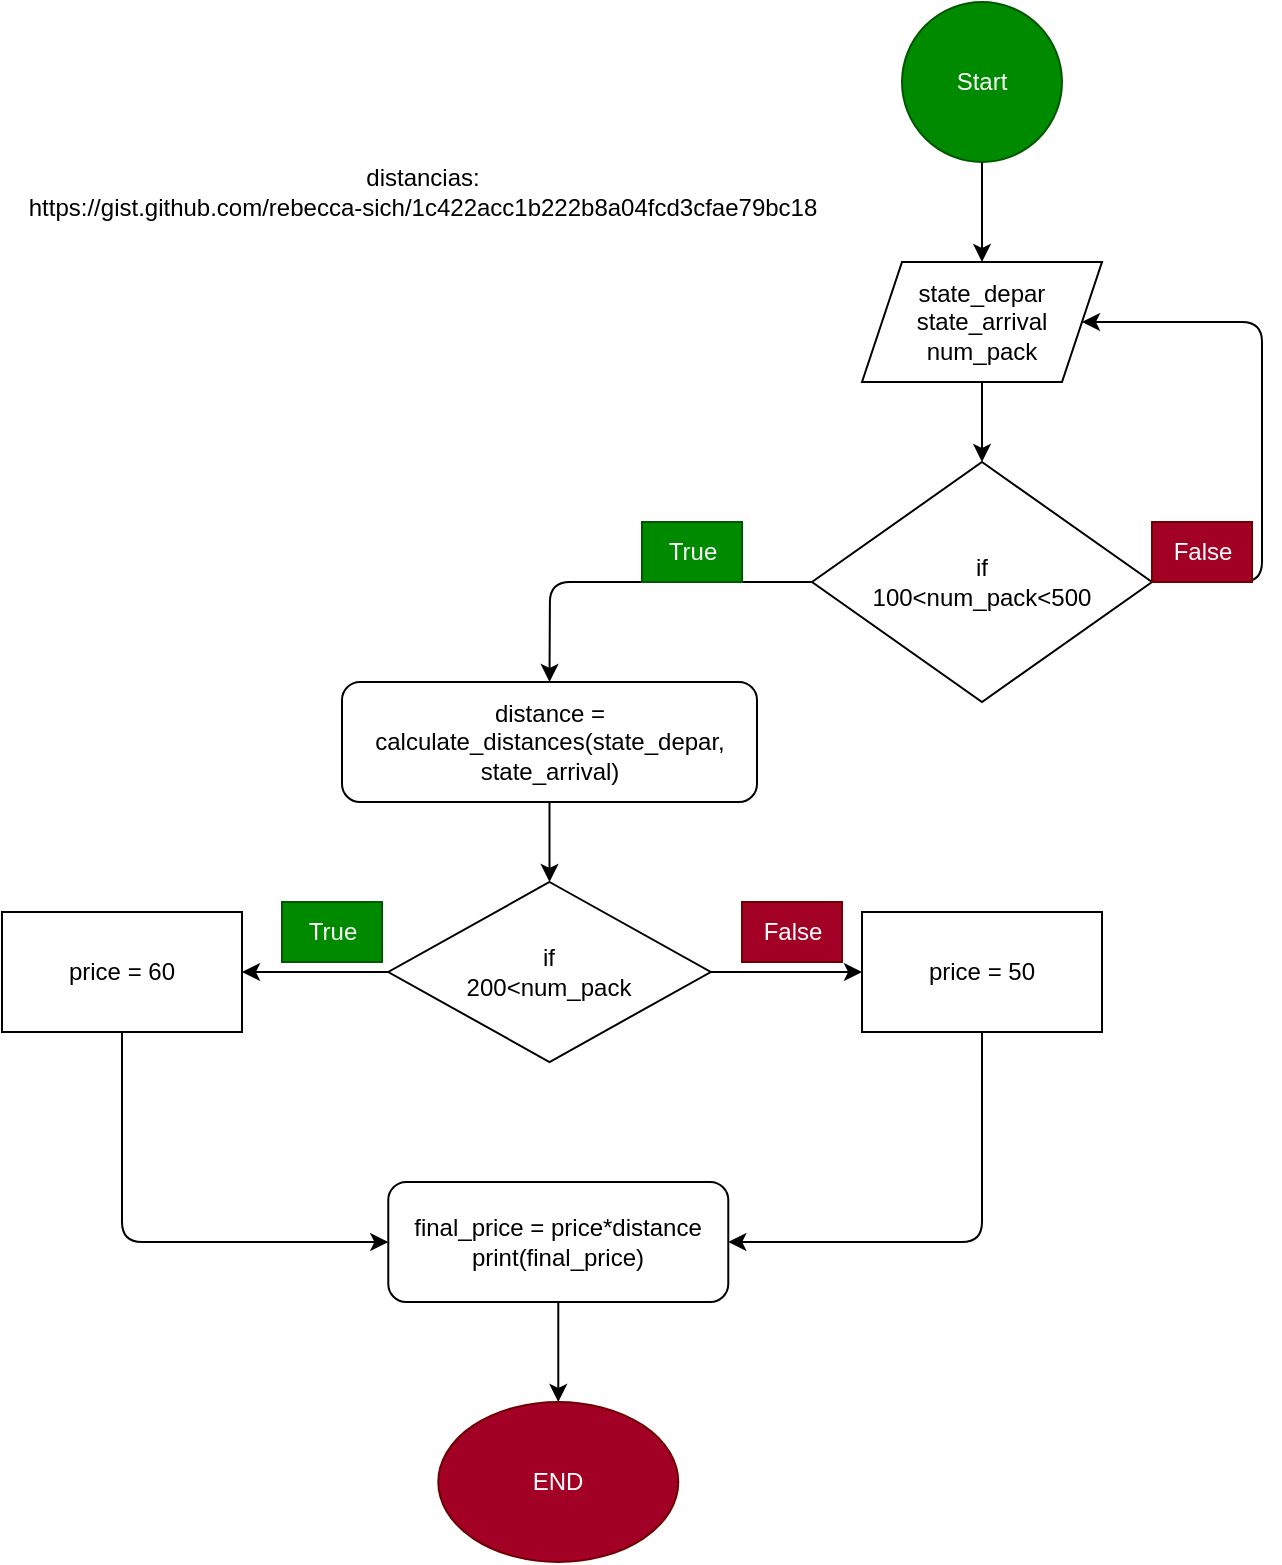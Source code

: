 <mxfile>
    <diagram id="HroLYcU500_EkEKsQs56" name="Page-1">
        <mxGraphModel dx="631" dy="827" grid="1" gridSize="10" guides="1" tooltips="1" connect="1" arrows="1" fold="1" page="1" pageScale="1" pageWidth="850" pageHeight="1100" math="0" shadow="0">
            <root>
                <mxCell id="0"/>
                <mxCell id="1" parent="0"/>
                <mxCell id="5" style="edgeStyle=none;html=1;entryX=0.5;entryY=0;entryDx=0;entryDy=0;" parent="1" source="3" target="8" edge="1">
                    <mxGeometry relative="1" as="geometry">
                        <mxPoint x="520" y="220" as="targetPoint"/>
                    </mxGeometry>
                </mxCell>
                <mxCell id="3" value="Start" style="ellipse;whiteSpace=wrap;html=1;aspect=fixed;fillColor=#008a00;fontColor=#ffffff;strokeColor=#005700;" parent="1" vertex="1">
                    <mxGeometry x="480" y="100" width="80" height="80" as="geometry"/>
                </mxCell>
                <mxCell id="32" style="edgeStyle=none;html=1;exitX=0.5;exitY=1;exitDx=0;exitDy=0;entryX=0.5;entryY=0;entryDx=0;entryDy=0;fontColor=#000000;" parent="1" source="7" target="25" edge="1">
                    <mxGeometry relative="1" as="geometry"/>
                </mxCell>
                <mxCell id="7" value="distance = calculate_distances(state_depar, state_arrival)" style="rounded=1;whiteSpace=wrap;html=1;" parent="1" vertex="1">
                    <mxGeometry x="200" y="440" width="207.5" height="60" as="geometry"/>
                </mxCell>
                <mxCell id="10" style="edgeStyle=none;html=1;entryX=0.5;entryY=0;entryDx=0;entryDy=0;" parent="1" source="8" target="9" edge="1">
                    <mxGeometry relative="1" as="geometry"/>
                </mxCell>
                <mxCell id="8" value="state_depar&lt;br&gt;state_arrival&lt;br&gt;num_pack" style="shape=parallelogram;perimeter=parallelogramPerimeter;whiteSpace=wrap;html=1;fixedSize=1;" parent="1" vertex="1">
                    <mxGeometry x="460" y="230" width="120" height="60" as="geometry"/>
                </mxCell>
                <mxCell id="15" style="edgeStyle=none;html=1;entryX=1;entryY=0.5;entryDx=0;entryDy=0;" parent="1" source="9" target="8" edge="1">
                    <mxGeometry relative="1" as="geometry">
                        <mxPoint x="660" y="260" as="targetPoint"/>
                        <Array as="points">
                            <mxPoint x="660" y="390"/>
                            <mxPoint x="660" y="260"/>
                        </Array>
                    </mxGeometry>
                </mxCell>
                <mxCell id="27" style="edgeStyle=none;html=1;exitX=0;exitY=0.5;exitDx=0;exitDy=0;entryX=0.5;entryY=0;entryDx=0;entryDy=0;fontColor=#000000;" parent="1" source="9" target="7" edge="1">
                    <mxGeometry relative="1" as="geometry">
                        <Array as="points">
                            <mxPoint x="304" y="390"/>
                        </Array>
                    </mxGeometry>
                </mxCell>
                <mxCell id="9" value="if&lt;br&gt;100&amp;lt;num_pack&amp;lt;500" style="rhombus;whiteSpace=wrap;html=1;" parent="1" vertex="1">
                    <mxGeometry x="435" y="330" width="170" height="120" as="geometry"/>
                </mxCell>
                <mxCell id="16" value="False" style="text;html=1;align=center;verticalAlign=middle;resizable=0;points=[];autosize=1;strokeColor=#6F0000;fillColor=#a20025;fontColor=#ffffff;" parent="1" vertex="1">
                    <mxGeometry x="605" y="360" width="50" height="30" as="geometry"/>
                </mxCell>
                <mxCell id="18" value="True" style="text;html=1;align=center;verticalAlign=middle;resizable=0;points=[];autosize=1;strokeColor=#005700;fillColor=#008a00;fontColor=#ffffff;" parent="1" vertex="1">
                    <mxGeometry x="350" y="360" width="50" height="30" as="geometry"/>
                </mxCell>
                <mxCell id="37" style="edgeStyle=none;html=1;exitX=0.5;exitY=1;exitDx=0;exitDy=0;fontColor=#000000;" parent="1" source="19" target="38" edge="1">
                    <mxGeometry relative="1" as="geometry">
                        <mxPoint x="308" y="800" as="targetPoint"/>
                    </mxGeometry>
                </mxCell>
                <mxCell id="19" value="final_price = price*distance&lt;br&gt;print(final_price)" style="whiteSpace=wrap;html=1;rounded=1;" parent="1" vertex="1">
                    <mxGeometry x="223.14" y="690" width="170" height="60" as="geometry"/>
                </mxCell>
                <mxCell id="29" value="" style="edgeStyle=none;html=1;fontColor=#000000;" parent="1" source="25" target="28" edge="1">
                    <mxGeometry relative="1" as="geometry"/>
                </mxCell>
                <mxCell id="31" value="" style="edgeStyle=none;html=1;fontColor=#000000;" parent="1" source="25" target="30" edge="1">
                    <mxGeometry relative="1" as="geometry"/>
                </mxCell>
                <mxCell id="25" value="if&lt;br&gt;200&amp;lt;num_pack" style="rhombus;whiteSpace=wrap;html=1;" parent="1" vertex="1">
                    <mxGeometry x="223.14" y="540" width="161.25" height="90" as="geometry"/>
                </mxCell>
                <mxCell id="36" style="edgeStyle=none;html=1;exitX=0.5;exitY=1;exitDx=0;exitDy=0;entryX=1;entryY=0.5;entryDx=0;entryDy=0;fontColor=#000000;" parent="1" source="28" target="19" edge="1">
                    <mxGeometry relative="1" as="geometry">
                        <Array as="points">
                            <mxPoint x="520" y="720"/>
                        </Array>
                    </mxGeometry>
                </mxCell>
                <mxCell id="28" value="price = 50" style="whiteSpace=wrap;html=1;" parent="1" vertex="1">
                    <mxGeometry x="460.005" y="555" width="120" height="60" as="geometry"/>
                </mxCell>
                <mxCell id="35" style="edgeStyle=none;html=1;exitX=0.5;exitY=1;exitDx=0;exitDy=0;entryX=0;entryY=0.5;entryDx=0;entryDy=0;fontColor=#000000;" parent="1" source="30" target="19" edge="1">
                    <mxGeometry relative="1" as="geometry">
                        <Array as="points">
                            <mxPoint x="90" y="720"/>
                        </Array>
                    </mxGeometry>
                </mxCell>
                <mxCell id="30" value="price = 60" style="whiteSpace=wrap;html=1;" parent="1" vertex="1">
                    <mxGeometry x="29.995" y="555" width="120" height="60" as="geometry"/>
                </mxCell>
                <mxCell id="33" value="False" style="text;html=1;align=center;verticalAlign=middle;resizable=0;points=[];autosize=1;strokeColor=#6F0000;fillColor=#a20025;fontColor=#ffffff;" parent="1" vertex="1">
                    <mxGeometry x="400" y="550" width="50" height="30" as="geometry"/>
                </mxCell>
                <mxCell id="34" value="True" style="text;html=1;align=center;verticalAlign=middle;resizable=0;points=[];autosize=1;strokeColor=#005700;fillColor=#008a00;fontColor=#ffffff;" parent="1" vertex="1">
                    <mxGeometry x="170" y="550" width="50" height="30" as="geometry"/>
                </mxCell>
                <mxCell id="38" value="END" style="ellipse;whiteSpace=wrap;html=1;labelBackgroundColor=none;fontColor=#FFFFFF;fillColor=#a20025;strokeColor=#6F0000;" parent="1" vertex="1">
                    <mxGeometry x="248.14" y="800" width="120" height="80" as="geometry"/>
                </mxCell>
                <mxCell id="39" value="distancias:&lt;br&gt;https://gist.github.com/rebecca-sich/1c422acc1b222b8a04fcd3cfae79bc18" style="text;html=1;align=center;verticalAlign=middle;resizable=0;points=[];autosize=1;strokeColor=none;fillColor=none;" vertex="1" parent="1">
                    <mxGeometry x="29.99" y="175" width="420" height="40" as="geometry"/>
                </mxCell>
            </root>
        </mxGraphModel>
    </diagram>
</mxfile>